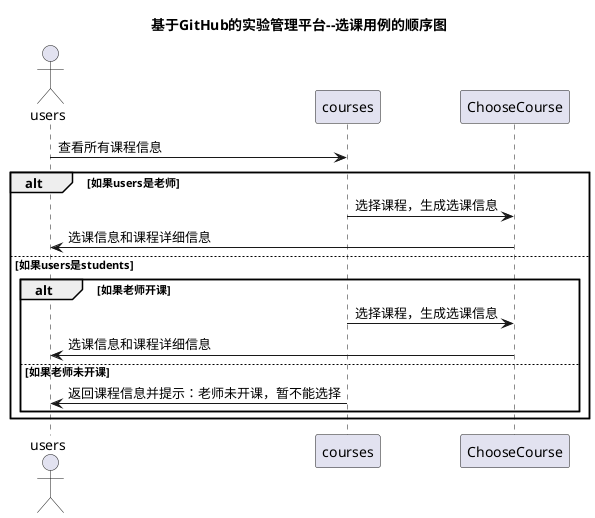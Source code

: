 @startuml
title 基于GitHub的实验管理平台--选课用例的顺序图
actor users
users -> courses: 查看所有课程信息
alt 如果users是老师
	courses -> ChooseCourse:选择课程，生成选课信息
	ChooseCourse -> users:选课信息和课程详细信息
else 如果users是students
    alt 如果老师开课
       courses -> ChooseCourse:选择课程，生成选课信息
       ChooseCourse -> users:选课信息和课程详细信息
    else 如果老师未开课
       courses -> users: 返回课程信息并提示：老师未开课，暂不能选择
    end
end

@enduml
